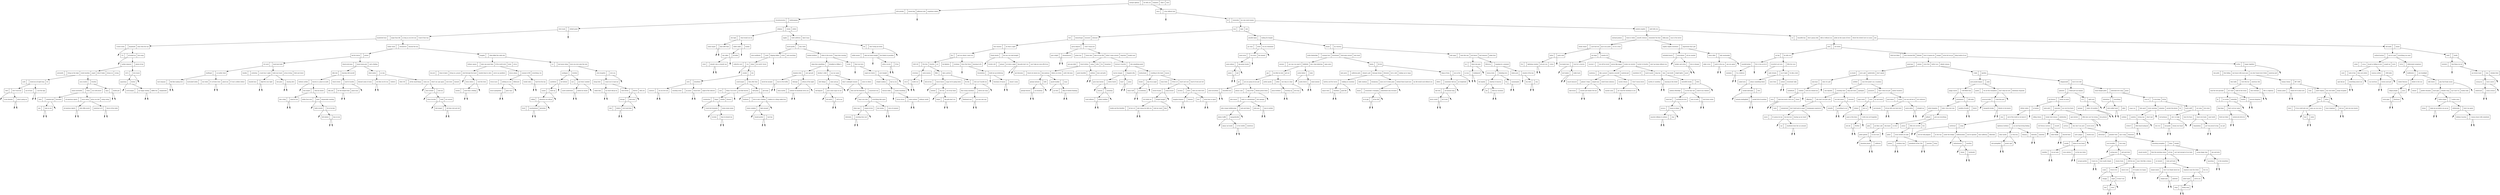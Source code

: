 digraph{
graph [ordering="out"];
node [fontsize = "10"shape = "record"];
"enrique iglesias" [label ="enrique iglesias | |  be with you |  bailamos |  i like it |  hero"];
"elvis presley" [label ="elvis presley | |  hound dog |  jailhouse rock |  suspicious minds"];
"chumbawumba" [label ="chumbawumba | |  tubthumping"];
"chris isaak" [label ="chris isaak | |  wicked game"];
"backstreet boys" [label ="backstreet boys | |  larger than life |  as long as you love me |  I want it that way"];
"3 doors down" [label ="3 doors down | |  kryptonite |  away from the sun"];
"311" [label ="311 | |  all mixed up |  love song"];
"ashlee simpson" [label ="ashlee simpson | |  pieces of me"];
"aerosmith" [label ="aerosmith | |  living on the edge |  sweet emotion |  angel |  what it takes |  dream on  |  crying"];
"ac/dc" [label ="ac/dc | |  shook me all night long |  tnt"];
"3oh3" [label ="3oh3 | |  don't trust me"];
"4 non blondes" [label ="4 non blondes | |  what's going on"];
"ace of base" [label ="ace of base | |  i saw the sign"];
"anna malick" [label ="anna malick | |  breathe"];
"alanis morrisette" [label ="alanis morrisette | |  ironic |  you outta know"];
"akon" [label ="akon | |  sweetest girl |  beautiful"];
"aha" [label ="aha | |  take on me"];
"all american rejects" [label ="all american rejects | |  move along |  gives you hell |  swing swing"];
"all ameican rejects" [label ="all ameican rejects | |  dirty little secret"];
"american hi fi" [label ="american hi fi | |  flavor of the week"];
"aqua" [label ="aqua | |  barbie girl"];
"b52's" [label ="b52's | |  love shack"];
"augustana" [label ="augustana | |  boston"];
"avril lavigne" [label ="avril lavigne | |  my happy ending |  sk8ter boi |  complicated"];
"bobby darin" [label ="bobby darin | |  dreamlover |  beyond the sea"];
"bel biv devoe" [label ="bel biv devoe | |  poison"];
"bb mack" [label ="bb mack | |  back here baby"];
"badfinger" [label ="badfinger | |  no matter what"];
"bad company" [label ="bad company | |  feel like making love"];
"barenaked ladies" [label ="barenaked ladies | |  one week |  it's all been done |  pinch me |  if i had a million dollars"];
"beatles" [label ="beatles | |  yesterday |  a hard day's night |  hold your hand |  all my loving |  twist and shout"];
"beastie boys" [label ="beastie boys | |  fight for your right"];
"bee gees" [label ="bee gees | |  staying alive"];
"black eyed peas" [label ="black eyed peas | |  boom boom pow |  i got a feeling"];
"billy idol" [label ="billy idol | |  dancing with myself"];
"belinda carlisle" [label ="belinda carlisle | |  heaven is a place on earth"];
"ben harper" [label ="ben harper | |  steal my kisses"];
"ben e king" [label ="ben e king | |  stand by me"];
"better than ezra" [label ="better than ezra | |  good |  desperately wanting"];
"betty everett" [label ="betty everett | |  its in his kiss"];
"bill winters" [label ="bill winters | |  lean on me"];
"black crowes" [label ="black crowes | |  hard to handle"];
"billy joel" [label ="billy joel | |  for the longest time |  piano man"];
"blind melon" [label ="blind melon | |  no rain"];
"blessed union of souls" [label ="blessed union of souls | |  she likes me for me |  i believe"];
"blink 182" [label ="blink 182 | |  all the small things |  i miss you |  what's my age again |  rock show |  dammit"];
"blue october" [label ="blue october | |  hate me"];
"blues traveler" [label ="blues traveler | |  hook |  run around"];
"bob seager" [label ="bob seager | |  old time rock and roll"];
"buggles" [label ="buggles | |  video killed the radio star"];
"britney spears" [label ="britney spears | |  baby one more time |  til the world ends |  lucky |  circus"];
"bon jovi" [label ="bon jovi | |  blaze of glory |  living on a prayer |  shot through the heart |  wanted dead or alive |  never say goodbye"];
"brian setzer" [label ="brian setzer | |  rock this town"];
"boston" [label ="boston | |  more than a feeling"];
"bryan adams" [label ="bryan adams | |  summer of 69 |  everything i do"];
"bruno mars" [label ="bruno mars | |  nothing on you |  billionaire"];
"bruce springsteen" [label ="bruce springsteen | |  glory days"];
"buddy holly" [label ="buddy holly | |  that'll be the day"];
"ccr" [label ="ccr | |  bad moon rising |  have you ever seen the rain"];
"cardigans" [label ="cardigans | |  lovefool"];
"candlebox" [label ="candlebox | |  far behind"];
"cameo" [label ="cameo | |  word up"];
"calling" [label ="calling | |  wherever you will go"];
"bush" [label ="bush | |  machinehead |  glycerine"];
"cars" [label ="cars | |  just what i needed"];
"carrie underwood" [label ="carrie underwood | |  before he cheats"];
"chris daughtry" [label ="chris daughtry | |  over you"];
"cheap trick" [label ="cheap trick | |  i want you to want me"];
"celine dion" [label ="celine dion | |  my heart will go on"];
"chris brown" [label ="chris brown | |  forever |  with you"];
"chicago" [label ="chicago | |  look away"];
"cher" [label ="cher | |  believe |  turn back time"];
"coldplay" [label ="coldplay | |  clocks |  yellow"];
"city high" [label ="city high | |  what would you do"];
"cindy lauper" [label ="cindy lauper | |  time after time"];
"colbie caillat" [label ="colbie caillat | |  bubbly"];
"clay aiken" [label ="clay aiken | |  invisible"];
"clash" [label ="clash | |  should i stay or should i go"];
"eagles" [label ="eagles | |  hotel california |  take it easy"];
"david guetta" [label ="david guetta | |  sexy chick"];
"dave matthews" [label ="dave matthews | |  crash |  tripping billies |  crush |  ants marching"];
"collective soul" [label ="collective soul | |  run |  shine |  the world i know"];
"cracker" [label ="cracker | |  low"];
"corrs" [label ="corrs | |  breathless"];
"contours" [label ="contours | |  do you love me"];
"counting crows" [label ="counting crows | |  mr jones |  round here |  angel of the silences"];
"cyndi lauper" [label ="cyndi lauper | |  time after time"];
"cure" [label ="cure | |  friday i'm in love |  just like heaven"];
"cranberries" [label ="cranberries | |  linger |  zombie |  dreams"];
"crash test dummies" [label ="crash test dummies | |  mmm mmm mmm"];
"crystals" [label ="crystals | |  then he kissed me"];
"daft punk" [label ="daft punk | |  get lucky"];
"darkness" [label ="darkness | |  love is only a feeling |  i believe in a thing called love"];
"damn yankees" [label ="damn yankees | |  high enough"];
"daniel powter" [label ="daniel powter | |  bad day"];
"doobie brothers" [label ="doobie brothers | |  listen to the music |  long train running"];
"deep blue something" [label ="deep blue something | |  breakfast at tiffany's"];
"deadeye dick" [label ="deadeye dick | |  new age girl"];
"david lee murphy" [label ="david lee murphy | |  dust on the bottle"];
"debarge" [label ="debarge | |  rythym of the night"];
"dean martin" [label ="dean martin | |  nobody til somebody loves you"];
"destiny's child" [label ="destiny's child | |  say my name"];
"dell vikings" [label ="dell vikings | |  come and go"];
"def leppard" [label ="def leppard | |  pour some sugar on me"];
"del amitri" [label ="del amitri | |  roll to me"];
"dexy's midnight runners" [label ="dexy's midnight runners | |  come on eileen"];
"dion and the belmonts" [label ="dion and the belmonts | |  runaround sue"];
"dog's eye view" [label ="dog's eye view | |  everything falls apart"];
"dixie cups" [label ="dixie cups | |  chapel of love"];
"dishwalla" [label ="dishwalla | |  counting blue cars"];
"don henley" [label ="don henley | |  boys of summer"];
"drake" [label ="drake | |  find your love"];
"eagle eye cherry" [label ="eagle eye cherry | |  save tonight"];
"dwight yoakum" [label ="dwight yoakum | |  fast as you"];
"duncan sheik" [label ="duncan sheik | |  barely breathing"];
"duran duran" [label ="duran duran | |  come undone |  ordinary world"];
"elo" [label ="elo | |  don't bring me down"];
"eddie money" [label ="eddie money | |  take me home tonight |  two tickets to paradise"];
"edwin mccain" [label ="edwin mccain | |  i'll be"];
"enya" [label ="enya | | a day without rain"];
"lit" [label ="lit | |  miserable |  my own worst enemy"];
"iyaz" [label ="iyaz | |  reply |  solo"];
"fuel" [label ="fuel | |  hemorrhage |  innocent |  shimmer"];
"four seasons" [label ="four seasons | |  oh what a night"];
"flys" [label ="flys | |  got you where i want you"];
"faith hill" [label ="faith hill | |  this kiss |  breathe |  cry"];
"everclear" [label ="everclear | |  santa monica"];
"eve 6" [label ="eve 6 | |  inside out"];
"filter" [label ="filter | |  take a picture"];
"fall out boy" [label ="fall out boy | |  dance dance |  sugar we're going down"];
"fastball" [label ="fastball | |  the way |  out of my head"];
"fergie" [label ="fergie | |  big girls don't cry"];
"flo rida" [label ="flo rida | |  club can't handle me"];
"fine young cannibals" [label ="fine young cannibals | |  drives me crazy"];
"fleetwood mac" [label ="fleetwood mac | |  go your own way"];
"foo fighters" [label ="foo fighters | |  everlong |  times like these |  learning to fly"];
"foundations" [label ="foundations | |  build me up buttercup"];
"fountains of wayne" [label ="fountains of wayne | |  stacey's mom"];
"frank sinatra" [label ="frank sinatra | |  the way you look tonight"];
"frankie valli" [label ="frankie valli | |  grease  |  oh what a night |  big girls don't cry |  can't take my eyes off of you"];
"gavin degraw" [label ="gavin degraw | |  i don't wanna be"];
"gary wright" [label ="gary wright | |  dreamweaver"];
"green day" [label ="green day | |  brain stew |  time of your life |  when I come around |  longview |  basket case"];
"goo goo dolls" [label ="goo goo dolls | |  black balloon |  name |  slide |  iris |  broadway"];
"gin blossoms" [label ="gin blossoms | |  found out about you |  hey jealousy |  follow you down |  until i fall away"];
"george michael" [label ="george michael | |  faith"];
"george benson" [label ="george benson | |  on broadway"];
"gnarls barkley" [label ="gnarls barkley | |  crazy"];
"go west" [label ="go west | |  king of wishful thinking"];
"good charlotte" [label ="good charlotte | |  anthem |  boys and girls"];
"herman's hermits" [label ="herman's hermits | |  into something good"];
"harvey danger" [label ="harvey danger | |  flagpole sitta"];
"gym class heroes" [label ="gym class heroes | |  stereo hearts"];
"hanson" [label ="hanson | |  mmmbop"];
"hank williams" [label ="hank williams | |  family tradition"];
"heart" [label ="heart | |  alone"];
"hoobastank" [label ="hoobastank | |  crawling in the dark |  reason"];
"hinder" [label ="hinder | |  lips of an angel"];
"hilary duff" [label ="hilary duff | |  so yesterday"];
"huey lewis" [label ="huey lewis | |  if this is it |  heart and soul |  heart of rock and roll"];
"house of pain" [label ="house of pain | |  jump around"];
"hot chelle rae" [label ="hot chelle rae | |  tonight tonight"];
"hootie and the blowfish" [label ="hootie and the blowfish | |  let her cry |  only wanna be with you |  hold my hand |  time"];
"incubus" [label ="incubus | |  drive |  wish you were here"];
"imagine dragons" [label ="imagine dragons | |  demons"];
"inxs" [label ="inxs | |  never tear us apart"];
"jennifer lopez" [label ="jennifer lopez | |  waiting for tonight"];
"jay sean" [label ="jay sean | |  down |  do you remember"];
"jason mraz" [label ="jason mraz | |  I'm yours |  the remedy"];
"jason aldean" [label ="jason aldean | |  big green tractor"];
"james" [label ="james | |  laid"];
"knack" [label ="knack | |  my sharona"];
"justin timberlake" [label ="justin timberlake | |  summer love |  lovestoned |  what goes around |  sexy back"];
"journey" [label ="journey | |  any way you want it |  faithfully |  don't stop believing |  open arms"];
"jojo" [label ="jojo | |  too little too late |  get out"];
"jet" [label ="jet | |  are you gonna be my girl"];
"jesse mccartney" [label ="jesse mccartney | |  beautiful soul"];
"johnny cash" [label ="johnny cash | |  ring of fire |  folsom prison blues"];
"john mayer" [label ="john mayer | |  body is a wonderland |  why georgia"];
"john cougar mellencamp" [label ="john cougar mellencamp | |  jack and diane"];
"jimmy buffet" [label ="jimmy buffet | |  margaritaville"];
"jimmy eat world" [label ="jimmy eat world | |  in the middle |  sweetness"];
"john parr" [label ="john parr | |  man in motion"];
"jordin sparks" [label ="jordin sparks | |  tattoo |  one step at a time"];
"jonas brothers" [label ="jonas brothers | |  burning up |  love bug"];
"justin bieber" [label ="justin bieber | |  baby"];
"justin biever" [label ="justin biever | |  eenie meenie"];
"kesha" [label ="kesha | |  tik tok"];
"katy perry" [label ="katy perry | |  california girls |  i kissed a girl |  teenage dream |  firework |  hot n cold |  waking up in vegas"];
"katrina and the waves" [label ="katrina and the waves | |  walking on sunshine"];
"kanye west" [label ="kanye west | |  heartless |  good life"];
"kelly clarkson" [label ="kelly clarkson | |  breakaway |  since you've been gone |  behind these hazel eyes |  my life would suck without you"];
"keane" [label ="keane | |  everybody's changing |  somewhere only we know"];
"kc & jojo" [label ="kc & jojo | |  all my life"];
"kings of leon" [label ="kings of leon | |  sex on fire"];
"killers" [label ="killers | |  somebody told me  |  mr brightside"];
"kid rock" [label ="kid rock | |  all summer long"];
"kevin rudolf" [label ="kevin rudolf | |  let it rock"];
"lady gaga" [label ="lady gaga | |  born this way |  just dance |  bad romance |  poker face"];
"la's" [label ="la's | |  there she goes"];
"la roux" [label ="la roux | |  bulletproof"];
"lifehouse" [label ="lifehouse | |  hanging by a moment"];
"leonna lewis" [label ="leonna lewis | |  bleeding love"];
"led zepelin" [label ="led zepelin | |  stairway to heaven"];
"len" [label ="len | |  steal my sunshine"];
"lfo" [label ="lfo | |  summergirls"];
"linkin park" [label ="linkin park | |  shadow of the day"];
"lisa loeb" [label ="lisa loeb | |  stay"];
"modern english" [label ="modern english | |  melt with you"];
"michael jackson" [label ="michael jackson | |  black or white |  smooth criminal |  remember the time |  billie jean |  man in the mirror"];
"lonely island" [label ="lonely island | |  i just had sex |  jizz in my pants |  i'm on a boat"];
"lmfao" [label ="lmfao | |  party rock"];
"live" [label ="live | |  lightning crashes |  all over you |  i alone"];
"lou bega" [label ="lou bega | |  mambo #5"];
"los lonely boys" [label ="los lonely boys | |  how far is heaven"];
"lost trailers" [label ="lost trailers | |  holler back"];
"maroon 5" [label ="maroon 5 | |  she will be loved |  moves like jagger |  makes me wonder |  harder to breathe |  won't go home without you"];
"madonna" [label ="madonna | |  like a prayer |  express yourself |  material girl"];
"lynyrd skynyrd" [label ="lynyrd skynyrd | |  gimme 3 steps |  simple man |  sweet home alabama"];
"luke bryan" [label ="luke bryan | |  country girl shake it for me"];
"marion winans" [label ="marion winans | |  I don't wanna know"];
"mariah carey" [label ="mariah carey | |  all i want for christmas is you"];
"matchbox 20" [label ="matchbox 20 | |  back to good |  long day |  3am |  real world |  bright lights |  push"];
"martha & vandellas" [label ="martha & vandellas | |  dancing in the street"];
"meredith brooks" [label ="meredith brooks | |  bitch"];
"melissa etheridge" [label ="melissa etheridge | |  i'm the only one |  come to my window"];
"meat loaf" [label ="meat loaf | |  anything for love"];
"mccoys" [label ="mccoys | |  hang on sloopy"];
"maurice williams & zodiacs" [label ="maurice williams & zodiacs | |  stay "];
"men at work" [label ="men at work | |  land down under"];
"mighty mighty bosstones" [label ="mighty mighty bosstones | |  impression that i get"];
"michelle branch" [label ="michelle branch | |  everywhere |  all you wanted"];
"mickey and sylvia" [label ="mickey and sylvia | |  love is strange"];
"missy elliot" [label ="missy elliot | |  lady marmalade"];
"miley cyrus" [label ="miley cyrus | |  party in the usa |  see you again"];
"u2" [label ="u2 | |  beautiful day |  who's gonna ride  |  with or without you |  pride (in the name of love) |  where the streets have no name |  one"];
"next" [label ="next | |  too closes"];
"mr big" [label ="mr big | |  be with you"];
"montell jordan" [label ="montell jordan | |  this is how we do it"];
"monkees" [label ="monkees | |  I'm a believer"];
"mumford and sons" [label ="mumford and sons | |  little lion man"];
"nelly furtado" [label ="nelly furtado | |  say it right |  I'm like a bird"];
"naked eyes" [label ="naked eyes | |  always something there"];
"natalie imbruglia" [label ="natalie imbruglia | |  torn"];
"natasha bedingfield" [label ="natasha bedingfield | |  pocket full of sunshine"];
"neon trees" [label ="neon trees | |  animal |  everybody talks"];
"third eye blind" [label ="third eye blind | |  semi charmed life |  blinded |  how's it gonna be |  jumper |  never let you go |  deep inside of you"];
"pearl jam" [label ="pearl jam | |  jeremy |  even flow |  better man |  elderly woman "];
"no doubt" [label ="no doubt | |  just a girl |  spiderwebs |  don't speak"];
"nine days" [label ="nine days | |  story of a girl"];
"nickelback" [label ="nickelback | |  rockstar |  how you remind me"];
"neyo" [label ="neyo | |  hate how much i love you |  closer"];
"outfield" [label ="outfield | |  your love (josie's on a vacation)"];
"one republic" [label ="one republic | |  counting stars |  stop and stare |  apologize"];
"offspring" [label ="offspring | |  why don't you get a job"];
"oasis" [label ="oasis | |  wonderwall |  don't look back in anger |  champagne supernova"];
"nsync" [label ="nsync | |  it's gonna be me |  bye bye bye |  tearing up my heart"];
"oar" [label ="oar | |  shattered (turn the car around)"];
"our lady peace" [label ="our lady peace | |  innocent"];
"orianthi" [label ="orianthi | |  according to you"];
"paramore" [label ="paramore | |  that's what you get |  misery business"];
"papa roach" [label ="papa roach | |  scars |  my last resort"];
"outkast" [label ="outkast | |  hey ya"];
"panic at the disco" [label ="panic at the disco | |  I write sins not tragedies"];
"owl city" [label ="owl city | |  fireflies"];
"paul simon" [label ="paul simon | |  cecilia |  you can call me al |  mrs robinson"];
"pat benatar" [label ="pat benatar | |  hit me with your best shot"];
"paula abdul" [label ="paula abdul | |  straight up"];
"r kelly" [label ="r kelly | |  ignition"];
"pure prairie league" [label ="pure prairie league | |  amie"];
"peggy march" [label ="peggy march | |  i will follow him"];
"proclaimers" [label ="proclaimers | |  500 miles"];
"peter frampton" [label ="peter frampton | |  baby i love your way"];
"pitbull" [label ="pitbull | |  give me everything"];
"pink" [label ="pink | |  just like a pill |  who knew  |  so what"];
"peter gabriel" [label ="peter gabriel | |  in your eyes"];
"phantom planet" [label ="phantom planet | |  california"];
"prince" [label ="prince | |  little red corvette |  kiss"];
"police" [label ="police | |  every breath you take"];
"poison" [label ="poison | |  unskinny bop"];
"presidents of the USA" [label ="presidents of the USA | |  peaches |  lump"];
"puddle of mudd" [label ="puddle of mudd | |  blurry"];
"queen" [label ="queen | |  we are the champions |  don't stop me now |  bohemian rhapsody"];
"pussycat dolls" [label ="pussycat dolls | |  i hate this part"];
"quagarth brooks" [label ="quagarth brooks | |  friends in low places"];
"steppenwolf" [label ="steppenwolf | |  born to be wild"];
"splendor" [label ="splendor | |  I think god can explain"];
"rob thomas" [label ="rob thomas | |  lonely no more"];
"ritchie valens" [label ="ritchie valens | |  la bamba"];
"rem" [label ="rem | |  end of the world as we know it"];
"radiohead" [label ="radiohead | |  creep"];
"red hot chili peppers" [label ="red hot chili peppers | |  by the way |  under the bridge |  californication |  soul to squeeze |  dani california |  otherside"];
"refreshments" [label ="refreshments | |  banditos"];
"rehab" [label ="rehab | |  bartender"];
"righteous brothers" [label ="righteous brothers | |  you lost that loving feeling"];
"ricky martin" [label ="ricky martin | |  la vida loca"];
"rick springfield" [label ="rick springfield | |  jessie's girl"];
"rihanna" [label ="rihanna | |  disturbia |  umbrella"];
"spice girls" [label ="spice girls | |  wannabe |  say you'll be there"];
"rolling stones" [label ="rolling stones | |  honky tonk woman |  satisfaction"];
"rob thomas santana" [label ="rob thomas santana | |  smooth"];
"robin thicke" [label ="robin thicke | |  blurred lines"];
"santana" [label ="santana | |  why don't you and i |  maria maria"];
"salt n peppa" [label ="salt n peppa | |  whatta man"];
"roxette" [label ="roxette | |  listen to your heart"];
"ronettes" [label ="ronettes | |  be my baby"];
"ryan cabrera" [label ="ryan cabrera | |  on the way down"];
"silverchair" [label ="silverchair | |  greatest view |  ana's song |  tomorrow"];
"sara barailles" [label ="sara barailles | |  love song"];
"saving jane" [label ="saving jane | |  girl next door"];
"savage garden" [label ="savage garden | |  I want you |  truly madly deeply"];
"shania twain" [label ="shania twain | |  still the one |  man i feel like a woman"];
"script" [label ="script | |  break even"];
"shaggy" [label ="shaggy | |  angel |  it wasn't me"];
"seal" [label ="seal | |  crazy"];
"sheryl crow" [label ="sheryl crow | |  if it makes you happy"];
"smashing pumpkins" [label ="smashing pumpkins | |  today |  tonight"];
"smash mouth" [label ="smash mouth | |  then the morning comes |  all star |  can't get enough of you baby"];
"sir mixalot" [label ="sir mixalot | |  baby got back"];
"simple minds" [label ="simple minds | |  don't you forget about me"];
"simple plan" [label ="simple plan | |  addicted"];
"sixpence none the richer" [label ="sixpence none the richer | |  kiss me"];
"sister hazel" [label ="sister hazel | |  all for you"];
"sisqo" [label ="sisqo | |  thong song"];
"snoop doggy dog" [label ="snoop doggy dog | |  gin and juice"];
"spacehog" [label ="spacehog | |  in the meantime"];
"spin doctors" [label ="spin doctors | |  little miss can't be wrong |  two princes"];
"sr71" [label ="sr71 | |  right now"];
"sponge" [label ="sponge | |  molly (16 candles)"];
"stone temple pilots" [label ="stone temple pilots | |  interstate love song |  plush"];
"stereofuse" [label ="stereofuse | |  everything"];
"steve miller band" [label ="steve miller band | |  joker"];
"sum 41" [label ="sum 41 | |  in too deep |  fat lip"];
"sugar ray" [label ="sugar ray | |  falls apart |  every morning |  someday |  answer the phone |  fly"];
"sublime" [label ="sublime | |  santeria |  wrong way |  what I got"];
"stroke 9" [label ="stroke 9 | |  little black backpack"];
"taylor swift" [label ="taylor swift | |  our song |  love story"];
"tal bachman" [label ="tal bachman | |  she's so high"];
"taio cruz" [label ="taio cruz | |  dynamite |  break your heart"];
"tears for fears" [label ="tears for fears | |  head over heals |  mad world"];
"temptations" [label ="temptations | |  ain't too proud to beg |  my girl"];
"turtles" [label ="turtles | |  happy together"];
"tom petty" [label ="tom petty | |  free falling |  last dance with mary jane |  you don't know how it feels |  american girl"];
"toby keith" [label ="toby keith | |  i love this bar |  american ride"];
"toad the wet sprocket" [label ="toad the wet sprocket | |  all i want |  walk on the ocean"];
"tlc" [label ="tlc | |  no scrubs |  waterfalls"];
"ting tings" [label ="ting tings | |  that's not my name"];
"thrid eye blind" [label ="thrid eye blind | |  motorcycle drive by"];
"toadies" [label ="toadies | |  possum kingdom"];
"tom cochrane" [label ="tom cochrane | |  life is a highway"];
"tommy tutone" [label ="tommy tutone | |  867 5309"];
"tommy james" [label ="tommy james | |  i think we're alone now"];
"train" [label ="train | |  meet virginia |  hey soul sister |  drops of jupiter"];
"toto" [label ="toto | |  africa"];
"tonic" [label ="tonic | |  if you could only see |  open up your eyes"];
"tool" [label ="tool | |  sober"];
"tracy chapman" [label ="tracy chapman | |  fast car |  give me one reason"];
"will smith" [label ="will smith | |  miami"];
"vertical horizon" [label ="vertical horizon | |  you're a god |  everything you want"];
"usher" [label ="usher | |  o.m.g. |  dj got us falling in love |  caught up |  more"];
"used" [label ="used | |  taste of ink |  blue and yellow"];
"ugly kid joe" [label ="ugly kid joe | |  everything about you"];
"vanessa carlton" [label ="vanessa carlton | |  1000 miles"];
"van morrison" [label ="van morrison | |  brown eyed girl"];
"verve" [label ="verve | |  bittersweet symphony"];
"wallflowers" [label ="wallflowers | |  one headlight"];
"violent femmes" [label ="violent femmes | |  blister in the sun"];
"village people" [label ="village people | |  ymca"];
"verve pipe" [label ="verve pipe | |  freshman"];
"wild cherry" [label ="wild cherry | |  play that funky music"];
"weezer" [label ="weezer | |  perfect situation |  hash pipe |  sweater song |  say it ain't so |  buddy holly"];
"white stripes" [label ="white stripes | |  7 nation army"];
"wham" [label ="wham | |  wake me up before you go go"];
"whitesnake" [label ="whitesnake | |  here I go again"];
"whitney houston" [label ="whitney houston | |  i wanna dance with somebody"];
"zedd" [label ="zedd | |  clarity"];
"wonders" [label ="wonders | |  that thing you do"];
"zac brown band" [label ="zac brown band | |  toes |  chicken fried"];
"young mc" [label ="young mc | |  bust a move"];
"yellowcard" [label ="yellowcard | |  ocean avenue"];
"enrique iglesias"  -> "elvis presley" 
"elvis presley"  -> "chumbawumba" 
"chumbawumba"  -> "chris isaak" 
"chris isaak"  -> "backstreet boys" 
"backstreet boys"  -> "3 doors down" 
nullptr2284[shape=point]
"3 doors down"  -> nullptr2284
"3 doors down"  -> "311" 
nullptr2285[shape=point]
"311"  -> nullptr2285
"311"  -> "ashlee simpson" 
"ashlee simpson"  -> "aerosmith" 
"aerosmith"  -> "ac/dc" 
"ac/dc"  -> "3oh3" 
nullptr2286[shape=point]
"3oh3"  -> nullptr2286
"3oh3"  -> "4 non blondes" 
nullptr2287[shape=point]
"4 non blondes"  -> nullptr2287
nullptr2288[shape=point]
"4 non blondes"  -> nullptr2288
"ac/dc"  -> "ace of base" 
nullptr2289[shape=point]
"ace of base"  -> nullptr2289
nullptr2290[shape=point]
"ace of base"  -> nullptr2290
"aerosmith"  -> "anna malick" 
"anna malick"  -> "alanis morrisette" 
"alanis morrisette"  -> "akon" 
"akon"  -> "aha" 
nullptr2291[shape=point]
"aha"  -> nullptr2291
nullptr2292[shape=point]
"aha"  -> nullptr2292
nullptr2293[shape=point]
"akon"  -> nullptr2293
"alanis morrisette"  -> "all american rejects" 
"all american rejects"  -> "all ameican rejects" 
nullptr2294[shape=point]
"all ameican rejects"  -> nullptr2294
nullptr2295[shape=point]
"all ameican rejects"  -> nullptr2295
"all american rejects"  -> "american hi fi" 
nullptr2296[shape=point]
"american hi fi"  -> nullptr2296
nullptr2297[shape=point]
"american hi fi"  -> nullptr2297
"anna malick"  -> "aqua" 
nullptr2298[shape=point]
"aqua"  -> nullptr2298
nullptr2299[shape=point]
"aqua"  -> nullptr2299
"ashlee simpson"  -> "b52's" 
"b52's"  -> "augustana" 
nullptr2300[shape=point]
"augustana"  -> nullptr2300
"augustana"  -> "avril lavigne" 
nullptr2301[shape=point]
"avril lavigne"  -> nullptr2301
nullptr2302[shape=point]
"avril lavigne"  -> nullptr2302
nullptr2303[shape=point]
"b52's"  -> nullptr2303
"backstreet boys"  -> "bobby darin" 
"bobby darin"  -> "bel biv devoe" 
"bel biv devoe"  -> "bb mack" 
"bb mack"  -> "badfinger" 
"badfinger"  -> "bad company" 
nullptr2304[shape=point]
"bad company"  -> nullptr2304
nullptr2305[shape=point]
"bad company"  -> nullptr2305
"badfinger"  -> "barenaked ladies" 
nullptr2306[shape=point]
"barenaked ladies"  -> nullptr2306
nullptr2307[shape=point]
"barenaked ladies"  -> nullptr2307
"bb mack"  -> "beatles" 
"beatles"  -> "beastie boys" 
nullptr2308[shape=point]
"beastie boys"  -> nullptr2308
nullptr2309[shape=point]
"beastie boys"  -> nullptr2309
"beatles"  -> "bee gees" 
nullptr2310[shape=point]
"bee gees"  -> nullptr2310
nullptr2311[shape=point]
"bee gees"  -> nullptr2311
"bel biv devoe"  -> "black eyed peas" 
"black eyed peas"  -> "billy idol" 
"billy idol"  -> "belinda carlisle" 
nullptr2312[shape=point]
"belinda carlisle"  -> nullptr2312
"belinda carlisle"  -> "ben harper" 
"ben harper"  -> "ben e king" 
nullptr2313[shape=point]
"ben e king"  -> nullptr2313
nullptr2314[shape=point]
"ben e king"  -> nullptr2314
"ben harper"  -> "better than ezra" 
nullptr2315[shape=point]
"better than ezra"  -> nullptr2315
"better than ezra"  -> "betty everett" 
nullptr2316[shape=point]
"betty everett"  -> nullptr2316
"betty everett"  -> "bill winters" 
nullptr2317[shape=point]
"bill winters"  -> nullptr2317
nullptr2318[shape=point]
"bill winters"  -> nullptr2318
"billy idol"  -> "black crowes" 
"black crowes"  -> "billy joel" 
nullptr2319[shape=point]
"billy joel"  -> nullptr2319
nullptr2320[shape=point]
"billy joel"  -> nullptr2320
nullptr2321[shape=point]
"black crowes"  -> nullptr2321
"black eyed peas"  -> "blind melon" 
"blind melon"  -> "blessed union of souls" 
nullptr2322[shape=point]
"blessed union of souls"  -> nullptr2322
nullptr2323[shape=point]
"blessed union of souls"  -> nullptr2323
"blind melon"  -> "blink 182" 
nullptr2324[shape=point]
"blink 182"  -> nullptr2324
"blink 182"  -> "blue october" 
nullptr2325[shape=point]
"blue october"  -> nullptr2325
"blue october"  -> "blues traveler" 
nullptr2326[shape=point]
"blues traveler"  -> nullptr2326
"blues traveler"  -> "bob seager" 
nullptr2327[shape=point]
"bob seager"  -> nullptr2327
nullptr2328[shape=point]
"bob seager"  -> nullptr2328
"bobby darin"  -> "buggles" 
"buggles"  -> "britney spears" 
"britney spears"  -> "bon jovi" 
nullptr2329[shape=point]
"bon jovi"  -> nullptr2329
"bon jovi"  -> "brian setzer" 
"brian setzer"  -> "boston" 
nullptr2330[shape=point]
"boston"  -> nullptr2330
nullptr2331[shape=point]
"boston"  -> nullptr2331
nullptr2332[shape=point]
"brian setzer"  -> nullptr2332
"britney spears"  -> "bryan adams" 
"bryan adams"  -> "bruno mars" 
"bruno mars"  -> "bruce springsteen" 
nullptr2333[shape=point]
"bruce springsteen"  -> nullptr2333
nullptr2334[shape=point]
"bruce springsteen"  -> nullptr2334
nullptr2335[shape=point]
"bruno mars"  -> nullptr2335
"bryan adams"  -> "buddy holly" 
nullptr2336[shape=point]
"buddy holly"  -> nullptr2336
nullptr2337[shape=point]
"buddy holly"  -> nullptr2337
"buggles"  -> "ccr" 
"ccr"  -> "cardigans" 
"cardigans"  -> "candlebox" 
"candlebox"  -> "cameo" 
"cameo"  -> "calling" 
"calling"  -> "bush" 
nullptr2338[shape=point]
"bush"  -> nullptr2338
nullptr2339[shape=point]
"bush"  -> nullptr2339
nullptr2340[shape=point]
"calling"  -> nullptr2340
nullptr2341[shape=point]
"cameo"  -> nullptr2341
nullptr2342[shape=point]
"candlebox"  -> nullptr2342
"cardigans"  -> "cars" 
"cars"  -> "carrie underwood" 
nullptr2343[shape=point]
"carrie underwood"  -> nullptr2343
nullptr2344[shape=point]
"carrie underwood"  -> nullptr2344
nullptr2345[shape=point]
"cars"  -> nullptr2345
"ccr"  -> "chris daughtry" 
"chris daughtry"  -> "cheap trick" 
"cheap trick"  -> "celine dion" 
nullptr2346[shape=point]
"celine dion"  -> nullptr2346
nullptr2347[shape=point]
"celine dion"  -> nullptr2347
"cheap trick"  -> "chris brown" 
"chris brown"  -> "chicago" 
"chicago"  -> "cher" 
nullptr2348[shape=point]
"cher"  -> nullptr2348
nullptr2349[shape=point]
"cher"  -> nullptr2349
nullptr2350[shape=point]
"chicago"  -> nullptr2350
nullptr2351[shape=point]
"chris brown"  -> nullptr2351
nullptr2352[shape=point]
"chris daughtry"  -> nullptr2352
nullptr2353[shape=point]
"chris isaak"  -> nullptr2353
"chumbawumba"  -> "coldplay" 
"coldplay"  -> "city high" 
"city high"  -> "cindy lauper" 
nullptr2354[shape=point]
"cindy lauper"  -> nullptr2354
nullptr2355[shape=point]
"cindy lauper"  -> nullptr2355
"city high"  -> "colbie caillat" 
"colbie caillat"  -> "clay aiken" 
"clay aiken"  -> "clash" 
nullptr2356[shape=point]
"clash"  -> nullptr2356
nullptr2357[shape=point]
"clash"  -> nullptr2357
nullptr2358[shape=point]
"clay aiken"  -> nullptr2358
nullptr2359[shape=point]
"colbie caillat"  -> nullptr2359
"coldplay"  -> "eagles" 
"eagles"  -> "david guetta" 
"david guetta"  -> "dave matthews" 
"dave matthews"  -> "collective soul" 
nullptr2360[shape=point]
"collective soul"  -> nullptr2360
"collective soul"  -> "cracker" 
"cracker"  -> "corrs" 
"corrs"  -> "contours" 
nullptr2361[shape=point]
"contours"  -> nullptr2361
nullptr2362[shape=point]
"contours"  -> nullptr2362
"corrs"  -> "counting crows" 
nullptr2363[shape=point]
"counting crows"  -> nullptr2363
nullptr2364[shape=point]
"counting crows"  -> nullptr2364
"cracker"  -> "cyndi lauper" 
"cyndi lauper"  -> "cure" 
"cure"  -> "cranberries" 
nullptr2365[shape=point]
"cranberries"  -> nullptr2365
"cranberries"  -> "crash test dummies" 
nullptr2366[shape=point]
"crash test dummies"  -> nullptr2366
"crash test dummies"  -> "crystals" 
nullptr2367[shape=point]
"crystals"  -> nullptr2367
nullptr2368[shape=point]
"crystals"  -> nullptr2368
nullptr2369[shape=point]
"cure"  -> nullptr2369
"cyndi lauper"  -> "daft punk" 
nullptr2370[shape=point]
"daft punk"  -> nullptr2370
"daft punk"  -> "darkness" 
"darkness"  -> "damn yankees" 
nullptr2371[shape=point]
"damn yankees"  -> nullptr2371
"damn yankees"  -> "daniel powter" 
nullptr2372[shape=point]
"daniel powter"  -> nullptr2372
nullptr2373[shape=point]
"daniel powter"  -> nullptr2373
nullptr2374[shape=point]
"darkness"  -> nullptr2374
nullptr2375[shape=point]
"dave matthews"  -> nullptr2375
"david guetta"  -> "doobie brothers" 
"doobie brothers"  -> "deep blue something" 
"deep blue something"  -> "deadeye dick" 
"deadeye dick"  -> "david lee murphy" 
nullptr2376[shape=point]
"david lee murphy"  -> nullptr2376
nullptr2377[shape=point]
"david lee murphy"  -> nullptr2377
"deadeye dick"  -> "debarge" 
"debarge"  -> "dean martin" 
nullptr2378[shape=point]
"dean martin"  -> nullptr2378
nullptr2379[shape=point]
"dean martin"  -> nullptr2379
nullptr2380[shape=point]
"debarge"  -> nullptr2380
"deep blue something"  -> "destiny's child" 
"destiny's child"  -> "dell vikings" 
"dell vikings"  -> "def leppard" 
nullptr2381[shape=point]
"def leppard"  -> nullptr2381
"def leppard"  -> "del amitri" 
nullptr2382[shape=point]
"del amitri"  -> nullptr2382
nullptr2383[shape=point]
"del amitri"  -> nullptr2383
nullptr2384[shape=point]
"dell vikings"  -> nullptr2384
"destiny's child"  -> "dexy's midnight runners" 
nullptr2385[shape=point]
"dexy's midnight runners"  -> nullptr2385
"dexy's midnight runners"  -> "dion and the belmonts" 
nullptr2386[shape=point]
"dion and the belmonts"  -> nullptr2386
"dion and the belmonts"  -> "dog's eye view" 
"dog's eye view"  -> "dixie cups" 
"dixie cups"  -> "dishwalla" 
nullptr2387[shape=point]
"dishwalla"  -> nullptr2387
nullptr2388[shape=point]
"dishwalla"  -> nullptr2388
nullptr2389[shape=point]
"dixie cups"  -> nullptr2389
"dog's eye view"  -> "don henley" 
nullptr2390[shape=point]
"don henley"  -> nullptr2390
nullptr2391[shape=point]
"don henley"  -> nullptr2391
"doobie brothers"  -> "drake" 
nullptr2392[shape=point]
"drake"  -> nullptr2392
"drake"  -> "eagle eye cherry" 
"eagle eye cherry"  -> "dwight yoakum" 
"dwight yoakum"  -> "duncan sheik" 
nullptr2393[shape=point]
"duncan sheik"  -> nullptr2393
"duncan sheik"  -> "duran duran" 
nullptr2394[shape=point]
"duran duran"  -> nullptr2394
nullptr2395[shape=point]
"duran duran"  -> nullptr2395
nullptr2396[shape=point]
"dwight yoakum"  -> nullptr2396
nullptr2397[shape=point]
"eagle eye cherry"  -> nullptr2397
"eagles"  -> "elo" 
"elo"  -> "eddie money" 
nullptr2398[shape=point]
"eddie money"  -> nullptr2398
"eddie money"  -> "edwin mccain" 
nullptr2399[shape=point]
"edwin mccain"  -> nullptr2399
nullptr2400[shape=point]
"edwin mccain"  -> nullptr2400
nullptr2401[shape=point]
"elo"  -> nullptr2401
nullptr2402[shape=point]
"elvis presley"  -> nullptr2402
"enrique iglesias"  -> "enya" 
nullptr2403[shape=point]
"enya"  -> nullptr2403
"enya"  -> "lit" 
"lit"  -> "iyaz" 
"iyaz"  -> "fuel" 
"fuel"  -> "four seasons" 
"four seasons"  -> "flys" 
"flys"  -> "faith hill" 
"faith hill"  -> "everclear" 
"everclear"  -> "eve 6" 
nullptr2404[shape=point]
"eve 6"  -> nullptr2404
nullptr2405[shape=point]
"eve 6"  -> nullptr2405
nullptr2406[shape=point]
"everclear"  -> nullptr2406
"faith hill"  -> "filter" 
"filter"  -> "fall out boy" 
nullptr2407[shape=point]
"fall out boy"  -> nullptr2407
"fall out boy"  -> "fastball" 
nullptr2408[shape=point]
"fastball"  -> nullptr2408
"fastball"  -> "fergie" 
nullptr2409[shape=point]
"fergie"  -> nullptr2409
nullptr2410[shape=point]
"fergie"  -> nullptr2410
"filter"  -> "flo rida" 
"flo rida"  -> "fine young cannibals" 
nullptr2411[shape=point]
"fine young cannibals"  -> nullptr2411
"fine young cannibals"  -> "fleetwood mac" 
nullptr2412[shape=point]
"fleetwood mac"  -> nullptr2412
nullptr2413[shape=point]
"fleetwood mac"  -> nullptr2413
nullptr2414[shape=point]
"flo rida"  -> nullptr2414
"flys"  -> "foo fighters" 
nullptr2415[shape=point]
"foo fighters"  -> nullptr2415
"foo fighters"  -> "foundations" 
nullptr2416[shape=point]
"foundations"  -> nullptr2416
"foundations"  -> "fountains of wayne" 
nullptr2417[shape=point]
"fountains of wayne"  -> nullptr2417
nullptr2418[shape=point]
"fountains of wayne"  -> nullptr2418
"four seasons"  -> "frank sinatra" 
nullptr2419[shape=point]
"frank sinatra"  -> nullptr2419
"frank sinatra"  -> "frankie valli" 
nullptr2420[shape=point]
"frankie valli"  -> nullptr2420
nullptr2421[shape=point]
"frankie valli"  -> nullptr2421
"fuel"  -> "gavin degraw" 
"gavin degraw"  -> "gary wright" 
nullptr2422[shape=point]
"gary wright"  -> nullptr2422
nullptr2423[shape=point]
"gary wright"  -> nullptr2423
"gavin degraw"  -> "green day" 
"green day"  -> "goo goo dolls" 
"goo goo dolls"  -> "gin blossoms" 
"gin blossoms"  -> "george michael" 
"george michael"  -> "george benson" 
nullptr2424[shape=point]
"george benson"  -> nullptr2424
nullptr2425[shape=point]
"george benson"  -> nullptr2425
nullptr2426[shape=point]
"george michael"  -> nullptr2426
"gin blossoms"  -> "gnarls barkley" 
nullptr2427[shape=point]
"gnarls barkley"  -> nullptr2427
"gnarls barkley"  -> "go west" 
nullptr2428[shape=point]
"go west"  -> nullptr2428
nullptr2429[shape=point]
"go west"  -> nullptr2429
"goo goo dolls"  -> "good charlotte" 
nullptr2430[shape=point]
"good charlotte"  -> nullptr2430
nullptr2431[shape=point]
"good charlotte"  -> nullptr2431
"green day"  -> "herman's hermits" 
"herman's hermits"  -> "harvey danger" 
"harvey danger"  -> "gym class heroes" 
nullptr2432[shape=point]
"gym class heroes"  -> nullptr2432
"gym class heroes"  -> "hanson" 
"hanson"  -> "hank williams" 
nullptr2433[shape=point]
"hank williams"  -> nullptr2433
nullptr2434[shape=point]
"hank williams"  -> nullptr2434
nullptr2435[shape=point]
"hanson"  -> nullptr2435
"harvey danger"  -> "heart" 
nullptr2436[shape=point]
"heart"  -> nullptr2436
nullptr2437[shape=point]
"heart"  -> nullptr2437
"herman's hermits"  -> "hoobastank" 
"hoobastank"  -> "hinder" 
"hinder"  -> "hilary duff" 
nullptr2438[shape=point]
"hilary duff"  -> nullptr2438
nullptr2439[shape=point]
"hilary duff"  -> nullptr2439
nullptr2440[shape=point]
"hinder"  -> nullptr2440
"hoobastank"  -> "huey lewis" 
"huey lewis"  -> "house of pain" 
"house of pain"  -> "hot chelle rae" 
"hot chelle rae"  -> "hootie and the blowfish" 
nullptr2441[shape=point]
"hootie and the blowfish"  -> nullptr2441
nullptr2442[shape=point]
"hootie and the blowfish"  -> nullptr2442
nullptr2443[shape=point]
"hot chelle rae"  -> nullptr2443
nullptr2444[shape=point]
"house of pain"  -> nullptr2444
"huey lewis"  -> "incubus" 
"incubus"  -> "imagine dragons" 
nullptr2445[shape=point]
"imagine dragons"  -> nullptr2445
nullptr2446[shape=point]
"imagine dragons"  -> nullptr2446
"incubus"  -> "inxs" 
nullptr2447[shape=point]
"inxs"  -> nullptr2447
nullptr2448[shape=point]
"inxs"  -> nullptr2448
"iyaz"  -> "jennifer lopez" 
"jennifer lopez"  -> "jay sean" 
"jay sean"  -> "jason mraz" 
"jason mraz"  -> "jason aldean" 
"jason aldean"  -> "james" 
nullptr2449[shape=point]
"james"  -> nullptr2449
nullptr2450[shape=point]
"james"  -> nullptr2450
nullptr2451[shape=point]
"jason aldean"  -> nullptr2451
nullptr2452[shape=point]
"jason mraz"  -> nullptr2452
nullptr2453[shape=point]
"jay sean"  -> nullptr2453
"jennifer lopez"  -> "knack" 
"knack"  -> "justin timberlake" 
"justin timberlake"  -> "journey" 
"journey"  -> "jojo" 
"jojo"  -> "jet" 
"jet"  -> "jesse mccartney" 
nullptr2454[shape=point]
"jesse mccartney"  -> nullptr2454
nullptr2455[shape=point]
"jesse mccartney"  -> nullptr2455
"jet"  -> "johnny cash" 
"johnny cash"  -> "john mayer" 
"john mayer"  -> "john cougar mellencamp" 
"john cougar mellencamp"  -> "jimmy buffet" 
nullptr2456[shape=point]
"jimmy buffet"  -> nullptr2456
"jimmy buffet"  -> "jimmy eat world" 
nullptr2457[shape=point]
"jimmy eat world"  -> nullptr2457
nullptr2458[shape=point]
"jimmy eat world"  -> nullptr2458
nullptr2459[shape=point]
"john cougar mellencamp"  -> nullptr2459
"john mayer"  -> "john parr" 
nullptr2460[shape=point]
"john parr"  -> nullptr2460
nullptr2461[shape=point]
"john parr"  -> nullptr2461
nullptr2462[shape=point]
"johnny cash"  -> nullptr2462
"jojo"  -> "jordin sparks" 
"jordin sparks"  -> "jonas brothers" 
nullptr2463[shape=point]
"jonas brothers"  -> nullptr2463
nullptr2464[shape=point]
"jonas brothers"  -> nullptr2464
nullptr2465[shape=point]
"jordin sparks"  -> nullptr2465
"journey"  -> "justin bieber" 
nullptr2466[shape=point]
"justin bieber"  -> nullptr2466
"justin bieber"  -> "justin biever" 
nullptr2467[shape=point]
"justin biever"  -> nullptr2467
nullptr2468[shape=point]
"justin biever"  -> nullptr2468
"justin timberlake"  -> "kesha" 
"kesha"  -> "katy perry" 
"katy perry"  -> "katrina and the waves" 
"katrina and the waves"  -> "kanye west" 
nullptr2469[shape=point]
"kanye west"  -> nullptr2469
nullptr2470[shape=point]
"kanye west"  -> nullptr2470
nullptr2471[shape=point]
"katrina and the waves"  -> nullptr2471
"katy perry"  -> "kelly clarkson" 
"kelly clarkson"  -> "keane" 
"keane"  -> "kc & jojo" 
nullptr2472[shape=point]
"kc & jojo"  -> nullptr2472
nullptr2473[shape=point]
"kc & jojo"  -> nullptr2473
nullptr2474[shape=point]
"keane"  -> nullptr2474
nullptr2475[shape=point]
"kelly clarkson"  -> nullptr2475
"kesha"  -> "kings of leon" 
"kings of leon"  -> "killers" 
"killers"  -> "kid rock" 
"kid rock"  -> "kevin rudolf" 
nullptr2476[shape=point]
"kevin rudolf"  -> nullptr2476
nullptr2477[shape=point]
"kevin rudolf"  -> nullptr2477
nullptr2478[shape=point]
"kid rock"  -> nullptr2478
nullptr2479[shape=point]
"killers"  -> nullptr2479
nullptr2480[shape=point]
"kings of leon"  -> nullptr2480
"knack"  -> "lady gaga" 
"lady gaga"  -> "la's" 
"la's"  -> "la roux" 
nullptr2481[shape=point]
"la roux"  -> nullptr2481
nullptr2482[shape=point]
"la roux"  -> nullptr2482
nullptr2483[shape=point]
"la's"  -> nullptr2483
"lady gaga"  -> "lifehouse" 
"lifehouse"  -> "leonna lewis" 
"leonna lewis"  -> "led zepelin" 
nullptr2484[shape=point]
"led zepelin"  -> nullptr2484
"led zepelin"  -> "len" 
nullptr2485[shape=point]
"len"  -> nullptr2485
nullptr2486[shape=point]
"len"  -> nullptr2486
"leonna lewis"  -> "lfo" 
nullptr2487[shape=point]
"lfo"  -> nullptr2487
nullptr2488[shape=point]
"lfo"  -> nullptr2488
"lifehouse"  -> "linkin park" 
nullptr2489[shape=point]
"linkin park"  -> nullptr2489
"linkin park"  -> "lisa loeb" 
nullptr2490[shape=point]
"lisa loeb"  -> nullptr2490
nullptr2491[shape=point]
"lisa loeb"  -> nullptr2491
"lit"  -> "modern english" 
"modern english"  -> "michael jackson" 
"michael jackson"  -> "lonely island" 
"lonely island"  -> "lmfao" 
"lmfao"  -> "live" 
nullptr2492[shape=point]
"live"  -> nullptr2492
nullptr2493[shape=point]
"live"  -> nullptr2493
nullptr2494[shape=point]
"lmfao"  -> nullptr2494
"lonely island"  -> "lou bega" 
"lou bega"  -> "los lonely boys" 
nullptr2495[shape=point]
"los lonely boys"  -> nullptr2495
"los lonely boys"  -> "lost trailers" 
nullptr2496[shape=point]
"lost trailers"  -> nullptr2496
nullptr2497[shape=point]
"lost trailers"  -> nullptr2497
"lou bega"  -> "maroon 5" 
"maroon 5"  -> "madonna" 
"madonna"  -> "lynyrd skynyrd" 
"lynyrd skynyrd"  -> "luke bryan" 
nullptr2498[shape=point]
"luke bryan"  -> nullptr2498
nullptr2499[shape=point]
"luke bryan"  -> nullptr2499
nullptr2500[shape=point]
"lynyrd skynyrd"  -> nullptr2500
"madonna"  -> "marion winans" 
"marion winans"  -> "mariah carey" 
nullptr2501[shape=point]
"mariah carey"  -> nullptr2501
nullptr2502[shape=point]
"mariah carey"  -> nullptr2502
nullptr2503[shape=point]
"marion winans"  -> nullptr2503
"maroon 5"  -> "matchbox 20" 
"matchbox 20"  -> "martha & vandellas" 
nullptr2504[shape=point]
"martha & vandellas"  -> nullptr2504
nullptr2505[shape=point]
"martha & vandellas"  -> nullptr2505
"matchbox 20"  -> "meredith brooks" 
"meredith brooks"  -> "melissa etheridge" 
"melissa etheridge"  -> "meat loaf" 
"meat loaf"  -> "mccoys" 
"mccoys"  -> "maurice williams & zodiacs" 
nullptr2506[shape=point]
"maurice williams & zodiacs"  -> nullptr2506
nullptr2507[shape=point]
"maurice williams & zodiacs"  -> nullptr2507
nullptr2508[shape=point]
"mccoys"  -> nullptr2508
nullptr2509[shape=point]
"meat loaf"  -> nullptr2509
"melissa etheridge"  -> "men at work" 
nullptr2510[shape=point]
"men at work"  -> nullptr2510
nullptr2511[shape=point]
"men at work"  -> nullptr2511
nullptr2512[shape=point]
"meredith brooks"  -> nullptr2512
"michael jackson"  -> "mighty mighty bosstones" 
"mighty mighty bosstones"  -> "michelle branch" 
nullptr2513[shape=point]
"michelle branch"  -> nullptr2513
"michelle branch"  -> "mickey and sylvia" 
nullptr2514[shape=point]
"mickey and sylvia"  -> nullptr2514
nullptr2515[shape=point]
"mickey and sylvia"  -> nullptr2515
"mighty mighty bosstones"  -> "missy elliot" 
"missy elliot"  -> "miley cyrus" 
nullptr2516[shape=point]
"miley cyrus"  -> nullptr2516
nullptr2517[shape=point]
"miley cyrus"  -> nullptr2517
nullptr2518[shape=point]
"missy elliot"  -> nullptr2518
"modern english"  -> "u2" 
"u2"  -> "next" 
"next"  -> "mr big" 
"mr big"  -> "montell jordan" 
"montell jordan"  -> "monkees" 
nullptr2519[shape=point]
"monkees"  -> nullptr2519
nullptr2520[shape=point]
"monkees"  -> nullptr2520
nullptr2521[shape=point]
"montell jordan"  -> nullptr2521
"mr big"  -> "mumford and sons" 
nullptr2522[shape=point]
"mumford and sons"  -> nullptr2522
"mumford and sons"  -> "nelly furtado" 
"nelly furtado"  -> "naked eyes" 
nullptr2523[shape=point]
"naked eyes"  -> nullptr2523
"naked eyes"  -> "natalie imbruglia" 
nullptr2524[shape=point]
"natalie imbruglia"  -> nullptr2524
"natalie imbruglia"  -> "natasha bedingfield" 
nullptr2525[shape=point]
"natasha bedingfield"  -> nullptr2525
nullptr2526[shape=point]
"natasha bedingfield"  -> nullptr2526
"nelly furtado"  -> "neon trees" 
nullptr2527[shape=point]
"neon trees"  -> nullptr2527
nullptr2528[shape=point]
"neon trees"  -> nullptr2528
"next"  -> "third eye blind" 
"third eye blind"  -> "pearl jam" 
"pearl jam"  -> "no doubt" 
"no doubt"  -> "nine days" 
"nine days"  -> "nickelback" 
"nickelback"  -> "neyo" 
nullptr2529[shape=point]
"neyo"  -> nullptr2529
nullptr2530[shape=point]
"neyo"  -> nullptr2530
nullptr2531[shape=point]
"nickelback"  -> nullptr2531
nullptr2532[shape=point]
"nine days"  -> nullptr2532
"no doubt"  -> "outfield" 
"outfield"  -> "one republic" 
"one republic"  -> "offspring" 
"offspring"  -> "oasis" 
"oasis"  -> "nsync" 
nullptr2533[shape=point]
"nsync"  -> nullptr2533
"nsync"  -> "oar" 
nullptr2534[shape=point]
"oar"  -> nullptr2534
nullptr2535[shape=point]
"oar"  -> nullptr2535
nullptr2536[shape=point]
"oasis"  -> nullptr2536
nullptr2537[shape=point]
"offspring"  -> nullptr2537
"one republic"  -> "our lady peace" 
"our lady peace"  -> "orianthi" 
nullptr2538[shape=point]
"orianthi"  -> nullptr2538
nullptr2539[shape=point]
"orianthi"  -> nullptr2539
nullptr2540[shape=point]
"our lady peace"  -> nullptr2540
"outfield"  -> "paramore" 
"paramore"  -> "papa roach" 
"papa roach"  -> "outkast" 
nullptr2541[shape=point]
"outkast"  -> nullptr2541
"outkast"  -> "panic at the disco" 
"panic at the disco"  -> "owl city" 
nullptr2542[shape=point]
"owl city"  -> nullptr2542
nullptr2543[shape=point]
"owl city"  -> nullptr2543
nullptr2544[shape=point]
"panic at the disco"  -> nullptr2544
nullptr2545[shape=point]
"papa roach"  -> nullptr2545
"paramore"  -> "paul simon" 
"paul simon"  -> "pat benatar" 
nullptr2546[shape=point]
"pat benatar"  -> nullptr2546
nullptr2547[shape=point]
"pat benatar"  -> nullptr2547
"paul simon"  -> "paula abdul" 
nullptr2548[shape=point]
"paula abdul"  -> nullptr2548
nullptr2549[shape=point]
"paula abdul"  -> nullptr2549
"pearl jam"  -> "r kelly" 
"r kelly"  -> "pure prairie league" 
"pure prairie league"  -> "peggy march" 
nullptr2550[shape=point]
"peggy march"  -> nullptr2550
"peggy march"  -> "proclaimers" 
"proclaimers"  -> "peter frampton" 
nullptr2551[shape=point]
"peter frampton"  -> nullptr2551
"peter frampton"  -> "pitbull" 
"pitbull"  -> "pink" 
"pink"  -> "peter gabriel" 
nullptr2552[shape=point]
"peter gabriel"  -> nullptr2552
"peter gabriel"  -> "phantom planet" 
nullptr2553[shape=point]
"phantom planet"  -> nullptr2553
nullptr2554[shape=point]
"phantom planet"  -> nullptr2554
nullptr2555[shape=point]
"pink"  -> nullptr2555
"pitbull"  -> "prince" 
"prince"  -> "police" 
"police"  -> "poison" 
nullptr2556[shape=point]
"poison"  -> nullptr2556
nullptr2557[shape=point]
"poison"  -> nullptr2557
"police"  -> "presidents of the USA" 
nullptr2558[shape=point]
"presidents of the USA"  -> nullptr2558
nullptr2559[shape=point]
"presidents of the USA"  -> nullptr2559
nullptr2560[shape=point]
"prince"  -> nullptr2560
"proclaimers"  -> "puddle of mudd" 
nullptr2561[shape=point]
"puddle of mudd"  -> nullptr2561
nullptr2562[shape=point]
"puddle of mudd"  -> nullptr2562
"pure prairie league"  -> "queen" 
"queen"  -> "pussycat dolls" 
nullptr2563[shape=point]
"pussycat dolls"  -> nullptr2563
"pussycat dolls"  -> "quagarth brooks" 
nullptr2564[shape=point]
"quagarth brooks"  -> nullptr2564
nullptr2565[shape=point]
"quagarth brooks"  -> nullptr2565
nullptr2566[shape=point]
"queen"  -> nullptr2566
"r kelly"  -> "steppenwolf" 
"steppenwolf"  -> "splendor" 
"splendor"  -> "rob thomas" 
"rob thomas"  -> "ritchie valens" 
"ritchie valens"  -> "rem" 
"rem"  -> "radiohead" 
nullptr2567[shape=point]
"radiohead"  -> nullptr2567
"radiohead"  -> "red hot chili peppers" 
nullptr2568[shape=point]
"red hot chili peppers"  -> nullptr2568
"red hot chili peppers"  -> "refreshments" 
nullptr2569[shape=point]
"refreshments"  -> nullptr2569
"refreshments"  -> "rehab" 
nullptr2570[shape=point]
"rehab"  -> nullptr2570
nullptr2571[shape=point]
"rehab"  -> nullptr2571
"rem"  -> "righteous brothers" 
"righteous brothers"  -> "ricky martin" 
"ricky martin"  -> "rick springfield" 
nullptr2572[shape=point]
"rick springfield"  -> nullptr2572
nullptr2573[shape=point]
"rick springfield"  -> nullptr2573
nullptr2574[shape=point]
"ricky martin"  -> nullptr2574
"righteous brothers"  -> "rihanna" 
nullptr2575[shape=point]
"rihanna"  -> nullptr2575
nullptr2576[shape=point]
"rihanna"  -> nullptr2576
nullptr2577[shape=point]
"ritchie valens"  -> nullptr2577
"rob thomas"  -> "spice girls" 
"spice girls"  -> "rolling stones" 
"rolling stones"  -> "rob thomas santana" 
nullptr2578[shape=point]
"rob thomas santana"  -> nullptr2578
"rob thomas santana"  -> "robin thicke" 
nullptr2579[shape=point]
"robin thicke"  -> nullptr2579
nullptr2580[shape=point]
"robin thicke"  -> nullptr2580
"rolling stones"  -> "santana" 
"santana"  -> "salt n peppa" 
"salt n peppa"  -> "roxette" 
"roxette"  -> "ronettes" 
nullptr2581[shape=point]
"ronettes"  -> nullptr2581
nullptr2582[shape=point]
"ronettes"  -> nullptr2582
"roxette"  -> "ryan cabrera" 
nullptr2583[shape=point]
"ryan cabrera"  -> nullptr2583
nullptr2584[shape=point]
"ryan cabrera"  -> nullptr2584
nullptr2585[shape=point]
"salt n peppa"  -> nullptr2585
"santana"  -> "silverchair" 
"silverchair"  -> "sara barailles" 
nullptr2586[shape=point]
"sara barailles"  -> nullptr2586
"sara barailles"  -> "saving jane" 
"saving jane"  -> "savage garden" 
nullptr2587[shape=point]
"savage garden"  -> nullptr2587
nullptr2588[shape=point]
"savage garden"  -> nullptr2588
"saving jane"  -> "shania twain" 
"shania twain"  -> "script" 
nullptr2589[shape=point]
"script"  -> nullptr2589
"script"  -> "shaggy" 
"shaggy"  -> "seal" 
nullptr2590[shape=point]
"seal"  -> nullptr2590
nullptr2591[shape=point]
"seal"  -> nullptr2591
nullptr2592[shape=point]
"shaggy"  -> nullptr2592
"shania twain"  -> "sheryl crow" 
nullptr2593[shape=point]
"sheryl crow"  -> nullptr2593
nullptr2594[shape=point]
"sheryl crow"  -> nullptr2594
"silverchair"  -> "smashing pumpkins" 
"smashing pumpkins"  -> "smash mouth" 
"smash mouth"  -> "sir mixalot" 
"sir mixalot"  -> "simple minds" 
nullptr2595[shape=point]
"simple minds"  -> nullptr2595
"simple minds"  -> "simple plan" 
nullptr2596[shape=point]
"simple plan"  -> nullptr2596
nullptr2597[shape=point]
"simple plan"  -> nullptr2597
"sir mixalot"  -> "sixpence none the richer" 
"sixpence none the richer"  -> "sister hazel" 
"sister hazel"  -> "sisqo" 
nullptr2598[shape=point]
"sisqo"  -> nullptr2598
nullptr2599[shape=point]
"sisqo"  -> nullptr2599
nullptr2600[shape=point]
"sister hazel"  -> nullptr2600
nullptr2601[shape=point]
"sixpence none the richer"  -> nullptr2601
nullptr2602[shape=point]
"smash mouth"  -> nullptr2602
"smashing pumpkins"  -> "snoop doggy dog" 
nullptr2603[shape=point]
"snoop doggy dog"  -> nullptr2603
"snoop doggy dog"  -> "spacehog" 
nullptr2604[shape=point]
"spacehog"  -> nullptr2604
nullptr2605[shape=point]
"spacehog"  -> nullptr2605
"spice girls"  -> "spin doctors" 
nullptr2606[shape=point]
"spin doctors"  -> nullptr2606
nullptr2607[shape=point]
"spin doctors"  -> nullptr2607
"splendor"  -> "sr71" 
"sr71"  -> "sponge" 
nullptr2608[shape=point]
"sponge"  -> nullptr2608
nullptr2609[shape=point]
"sponge"  -> nullptr2609
nullptr2610[shape=point]
"sr71"  -> nullptr2610
"steppenwolf"  -> "stone temple pilots" 
"stone temple pilots"  -> "stereofuse" 
nullptr2611[shape=point]
"stereofuse"  -> nullptr2611
"stereofuse"  -> "steve miller band" 
nullptr2612[shape=point]
"steve miller band"  -> nullptr2612
nullptr2613[shape=point]
"steve miller band"  -> nullptr2613
"stone temple pilots"  -> "sum 41" 
"sum 41"  -> "sugar ray" 
"sugar ray"  -> "sublime" 
"sublime"  -> "stroke 9" 
nullptr2614[shape=point]
"stroke 9"  -> nullptr2614
nullptr2615[shape=point]
"stroke 9"  -> nullptr2615
nullptr2616[shape=point]
"sublime"  -> nullptr2616
nullptr2617[shape=point]
"sugar ray"  -> nullptr2617
"sum 41"  -> "taylor swift" 
"taylor swift"  -> "tal bachman" 
"tal bachman"  -> "taio cruz" 
nullptr2618[shape=point]
"taio cruz"  -> nullptr2618
nullptr2619[shape=point]
"taio cruz"  -> nullptr2619
nullptr2620[shape=point]
"tal bachman"  -> nullptr2620
"taylor swift"  -> "tears for fears" 
nullptr2621[shape=point]
"tears for fears"  -> nullptr2621
"tears for fears"  -> "temptations" 
nullptr2622[shape=point]
"temptations"  -> nullptr2622
nullptr2623[shape=point]
"temptations"  -> nullptr2623
"third eye blind"  -> "turtles" 
"turtles"  -> "tom petty" 
"tom petty"  -> "toby keith" 
"toby keith"  -> "toad the wet sprocket" 
"toad the wet sprocket"  -> "tlc" 
"tlc"  -> "ting tings" 
"ting tings"  -> "thrid eye blind" 
nullptr2624[shape=point]
"thrid eye blind"  -> nullptr2624
nullptr2625[shape=point]
"thrid eye blind"  -> nullptr2625
nullptr2626[shape=point]
"ting tings"  -> nullptr2626
nullptr2627[shape=point]
"tlc"  -> nullptr2627
"toad the wet sprocket"  -> "toadies" 
nullptr2628[shape=point]
"toadies"  -> nullptr2628
nullptr2629[shape=point]
"toadies"  -> nullptr2629
"toby keith"  -> "tom cochrane" 
nullptr2630[shape=point]
"tom cochrane"  -> nullptr2630
nullptr2631[shape=point]
"tom cochrane"  -> nullptr2631
"tom petty"  -> "tommy tutone" 
"tommy tutone"  -> "tommy james" 
nullptr2632[shape=point]
"tommy james"  -> nullptr2632
nullptr2633[shape=point]
"tommy james"  -> nullptr2633
"tommy tutone"  -> "train" 
"train"  -> "toto" 
"toto"  -> "tonic" 
nullptr2634[shape=point]
"tonic"  -> nullptr2634
"tonic"  -> "tool" 
nullptr2635[shape=point]
"tool"  -> nullptr2635
nullptr2636[shape=point]
"tool"  -> nullptr2636
"toto"  -> "tracy chapman" 
nullptr2637[shape=point]
"tracy chapman"  -> nullptr2637
nullptr2638[shape=point]
"tracy chapman"  -> nullptr2638
nullptr2639[shape=point]
"train"  -> nullptr2639
nullptr2640[shape=point]
"turtles"  -> nullptr2640
"u2"  -> "will smith" 
"will smith"  -> "vertical horizon" 
"vertical horizon"  -> "usher" 
"usher"  -> "used" 
"used"  -> "ugly kid joe" 
nullptr2641[shape=point]
"ugly kid joe"  -> nullptr2641
nullptr2642[shape=point]
"ugly kid joe"  -> nullptr2642
nullptr2643[shape=point]
"used"  -> nullptr2643
"usher"  -> "vanessa carlton" 
"vanessa carlton"  -> "van morrison" 
nullptr2644[shape=point]
"van morrison"  -> nullptr2644
nullptr2645[shape=point]
"van morrison"  -> nullptr2645
nullptr2646[shape=point]
"vanessa carlton"  -> nullptr2646
"vertical horizon"  -> "verve" 
nullptr2647[shape=point]
"verve"  -> nullptr2647
"verve"  -> "wallflowers" 
"wallflowers"  -> "violent femmes" 
"violent femmes"  -> "village people" 
"village people"  -> "verve pipe" 
nullptr2648[shape=point]
"verve pipe"  -> nullptr2648
nullptr2649[shape=point]
"verve pipe"  -> nullptr2649
nullptr2650[shape=point]
"village people"  -> nullptr2650
nullptr2651[shape=point]
"violent femmes"  -> nullptr2651
"wallflowers"  -> "wild cherry" 
"wild cherry"  -> "weezer" 
nullptr2652[shape=point]
"weezer"  -> nullptr2652
"weezer"  -> "white stripes" 
"white stripes"  -> "wham" 
nullptr2653[shape=point]
"wham"  -> nullptr2653
nullptr2654[shape=point]
"wham"  -> nullptr2654
"white stripes"  -> "whitesnake" 
nullptr2655[shape=point]
"whitesnake"  -> nullptr2655
"whitesnake"  -> "whitney houston" 
nullptr2656[shape=point]
"whitney houston"  -> nullptr2656
nullptr2657[shape=point]
"whitney houston"  -> nullptr2657
nullptr2658[shape=point]
"wild cherry"  -> nullptr2658
"will smith"  -> "zedd" 
"zedd"  -> "wonders" 
nullptr2659[shape=point]
"wonders"  -> nullptr2659
"wonders"  -> "zac brown band" 
"zac brown band"  -> "young mc" 
"young mc"  -> "yellowcard" 
nullptr2660[shape=point]
"yellowcard"  -> nullptr2660
nullptr2661[shape=point]
"yellowcard"  -> nullptr2661
nullptr2662[shape=point]
"young mc"  -> nullptr2662
nullptr2663[shape=point]
"zac brown band"  -> nullptr2663
nullptr2664[shape=point]
"zedd"  -> nullptr2664
}
